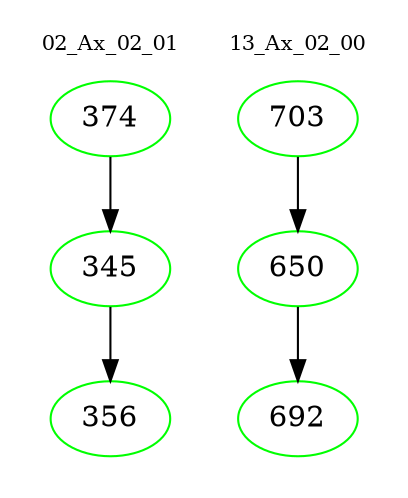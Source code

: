 digraph{
subgraph cluster_0 {
color = white
label = "02_Ax_02_01";
fontsize=10;
T0_374 [label="374", color="green"]
T0_374 -> T0_345 [color="black"]
T0_345 [label="345", color="green"]
T0_345 -> T0_356 [color="black"]
T0_356 [label="356", color="green"]
}
subgraph cluster_1 {
color = white
label = "13_Ax_02_00";
fontsize=10;
T1_703 [label="703", color="green"]
T1_703 -> T1_650 [color="black"]
T1_650 [label="650", color="green"]
T1_650 -> T1_692 [color="black"]
T1_692 [label="692", color="green"]
}
}
